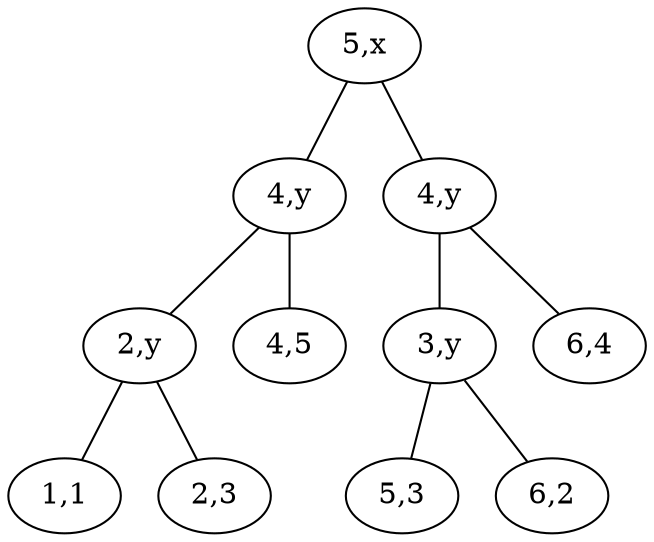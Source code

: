 graph g {
	n01 [label="5,x"]
	n02 [label="4,y"]
	n03 [label="4,y"]
	
	n01 -- n02
	n01 -- n03

	n04 [label="2,y"]
	n07 [label="4,5"]

	n02 -- n04
	n02 -- n07

	n05 [label="1,1"]
	n06 [label="2,3"]
	n04 -- n05
	n04 -- n06

	n08 [label="3,y"]
	n09 [label="6,4"]
	n03 -- n08
	n03 -- n09

	n10 [label="5,3"]
	n11 [label="6,2"]
	n08 -- n10
	n08 -- n11
	
}
